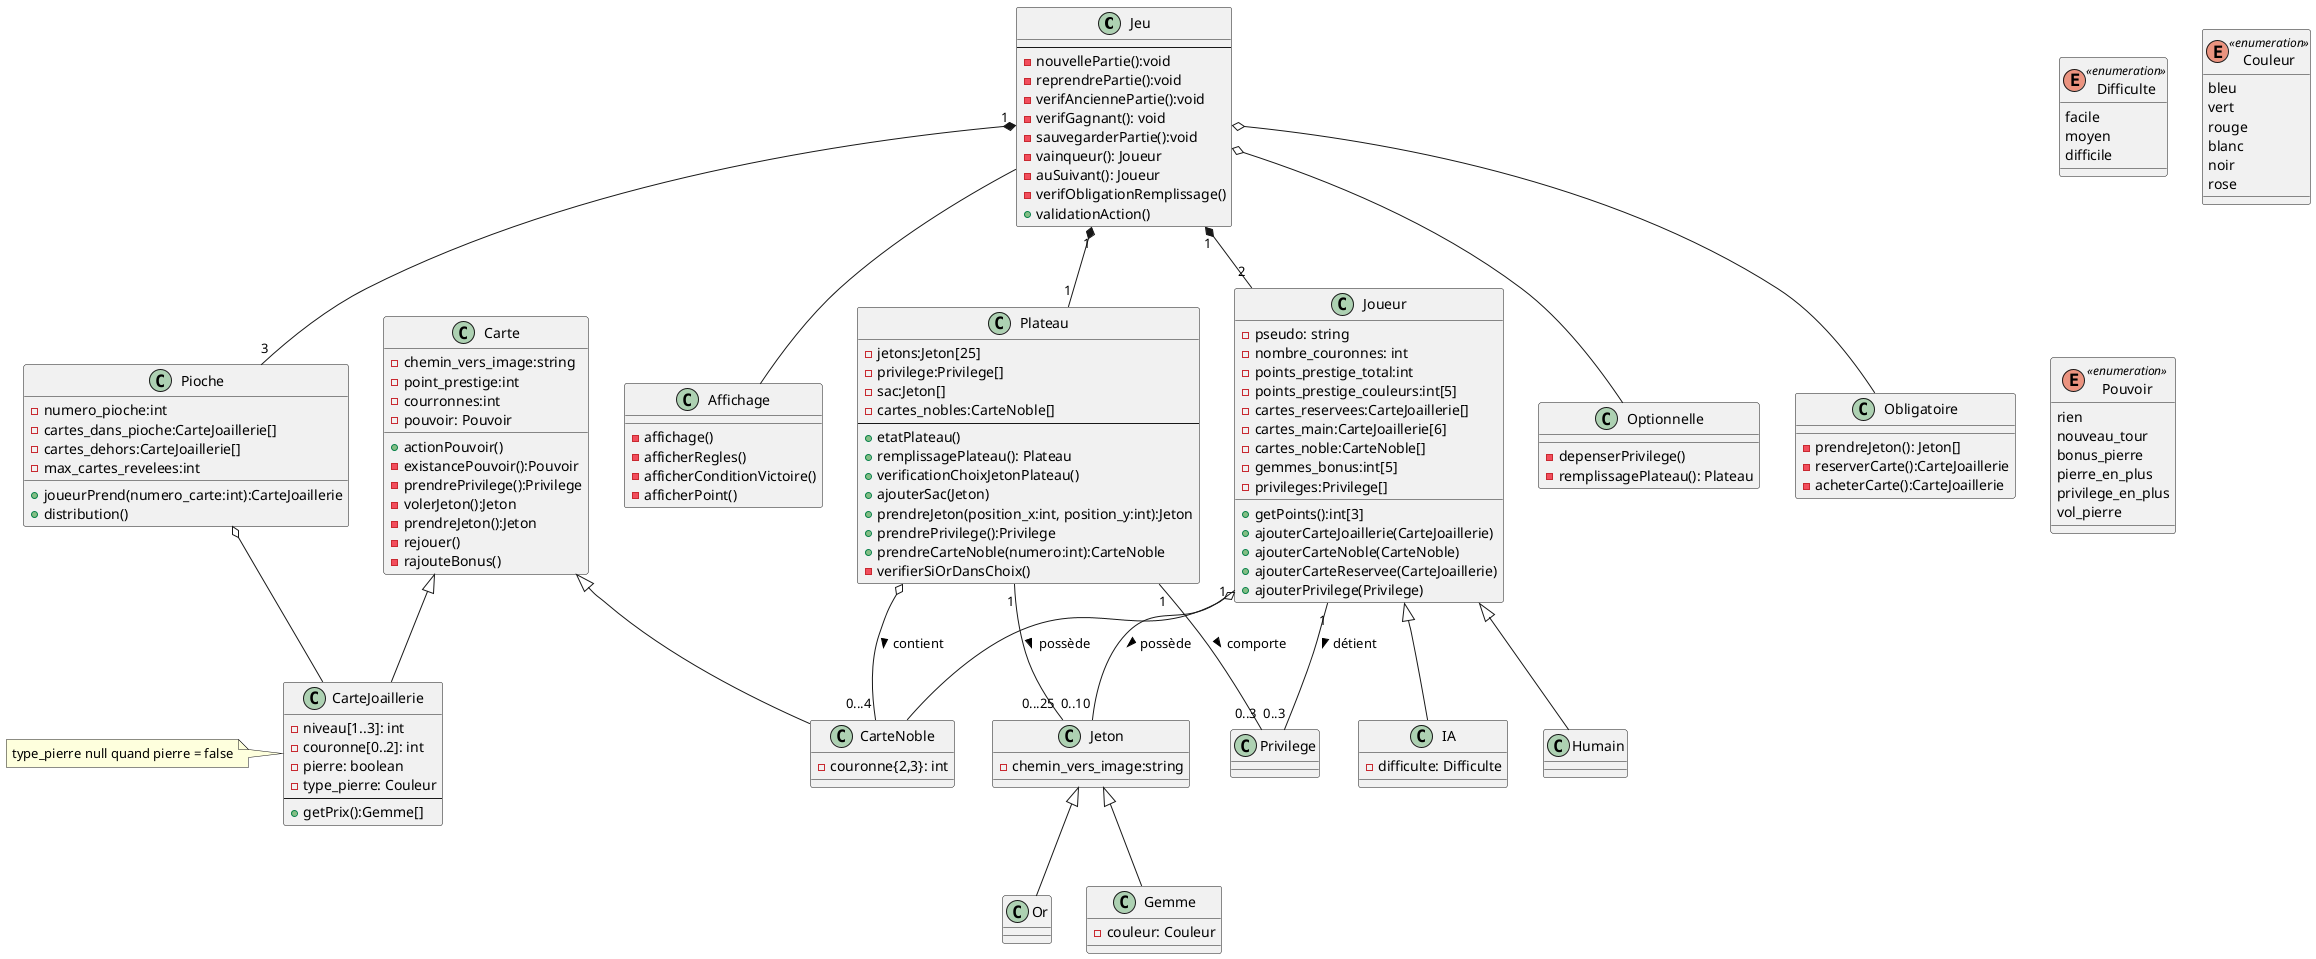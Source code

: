 @startuml

class Jeu {
--
- nouvellePartie():void
- reprendrePartie():void
- verifAnciennePartie():void
- verifGagnant(): void
- sauvegarderPartie():void
- vainqueur(): Joueur
- auSuivant(): Joueur
- verifObligationRemplissage()
+ validationAction()
}

Class Affichage{
- affichage()
- afficherRegles()
- afficherConditionVictoire()
- afficherPoint()
}


class Plateau {
- jetons:Jeton[25]
- privilege:Privilege[]
- sac:Jeton[]
- cartes_nobles:CarteNoble[]
--
+ etatPlateau()
+ remplissagePlateau(): Plateau
+ verificationChoixJetonPlateau()
+ ajouterSac(Jeton)
+ prendreJeton(position_x:int, position_y:int):Jeton
+ prendrePrivilege():Privilege
+ prendreCarteNoble(numero:int):CarteNoble
- verifierSiOrDansChoix()
}



class Joueur {
- pseudo: string
- nombre_couronnes: int
- points_prestige_total:int
- points_prestige_couleurs:int[5]
- cartes_reservees:CarteJoaillerie[]
- cartes_main:CarteJoaillerie[6]
- cartes_noble:CarteNoble[]
- gemmes_bonus:int[5]
- privileges:Privilege[]
+ getPoints():int[3]
+ ajouterCarteJoaillerie(CarteJoaillerie)
+ ajouterCarteNoble(CarteNoble)
+ ajouterCarteReservee(CarteJoaillerie)
+ ajouterPrivilege(Privilege)
}

class IA {
- difficulte: Difficulte
}

enum Difficulte <<enumeration>> {
 facile
 moyen
 difficile
}

class Jeton {
- chemin_vers_image:string
}
class Privilege {
}
class Or {
}
class Gemme {
-couleur: Couleur
}
enum Couleur <<enumeration>> {
 bleu
 vert
 rouge
 blanc
 noir
 rose
}


class Pioche{
- numero_pioche:int
- cartes_dans_pioche:CarteJoaillerie[]
- cartes_dehors:CarteJoaillerie[]
- max_cartes_revelees:int
+ joueurPrend(numero_carte:int):CarteJoaillerie
+ distribution()
}
class Carte {
- chemin_vers_image:string
- point_prestige:int
- courronnes:int
- pouvoir: Pouvoir
+ actionPouvoir()
- existancePouvoir():Pouvoir
- prendrePrivilege():Privilege
- volerJeton():Jeton
- prendreJeton():Jeton
- rejouer()
- rajouteBonus()
}

class CarteNoble {
-couronne{2,3}: int
}

class CarteJoaillerie {
-niveau[1..3]: int
-couronne[0..2]: int
-pierre: boolean
-type_pierre: Couleur
--
+ getPrix():Gemme[]
}
note left: type_pierre null quand pierre = false


enum Pouvoir <<enumeration>> {
 rien
 nouveau_tour
 bonus_pierre
 pierre_en_plus
 privilege_en_plus
 vol_pierre
}


class Optionnelle {
- depenserPrivilege()
- remplissagePlateau(): Plateau
}

class Obligatoire {
- prendreJeton(): Jeton[]
- reserverCarte():CarteJoaillerie
- acheterCarte():CarteJoaillerie
}


Joueur <|-- IA
Joueur <|-- Humain

Jeu "1" *-- "1" Plateau
Jeu "1" *-- "2" Joueur
Jeu "1" *-- "3" Pioche


Plateau "1" -- "0...25" Jeton: possède >
Plateau "1"--"0..3" Privilege: comporte >
Plateau o--"0...4" CarteNoble: contient >
'Plateau "1"-"3" Pioche

Pioche o-- CarteJoaillerie

Jeton <|-- Or
Jeton <|-- Gemme

Joueur "1" -- "0..3" Privilege: détient >
Joueur "1" -- "0..10" Jeton: possède >
Joueur o-- CarteNoble

Carte <|-- CarteNoble
Carte <|-- CarteJoaillerie
'(CarteJoaillerie, Pierre) .. AchatCarte

Jeu -- Affichage

Jeu o-- Optionnelle
Jeu o-- Obligatoire




@enduml
